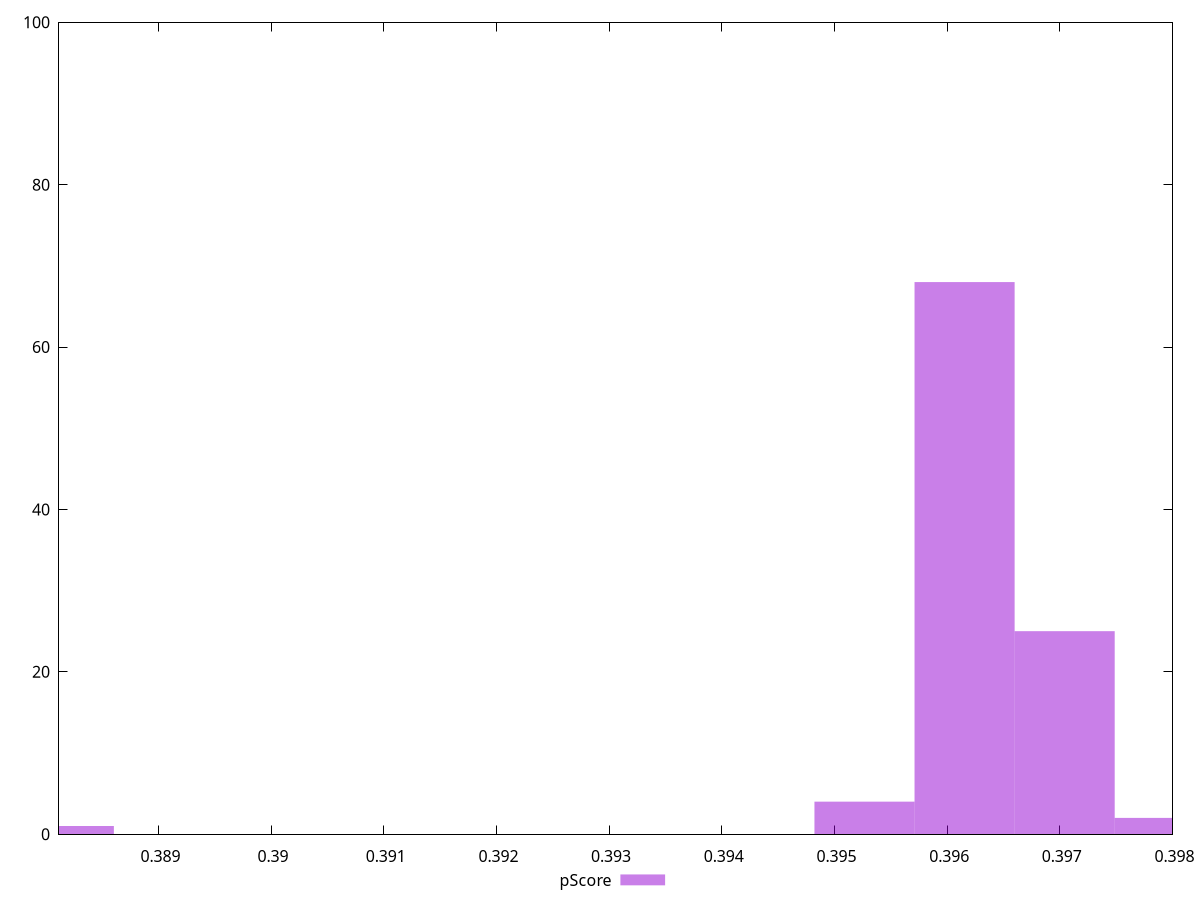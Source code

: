 reset

$pScore <<EOF
0.3881605195859315 1
0.39793115051372385 2
0.39704291133847 25
0.39615467216321615 68
0.3952664329879623 4
EOF

set key outside below
set boxwidth 0.0008882391752538479
set xrange [0.3881176470588235:0.398]
set yrange [0:100]
set trange [0:100]
set style fill transparent solid 0.5 noborder
set terminal svg size 640, 490 enhanced background rgb 'white'
set output "reports/report_00033_2021-03-01T14-23-16.841Z/render-blocking-resources/samples/astro-inner-cached/pScore/histogram.svg"

plot $pScore title "pScore" with boxes

reset
